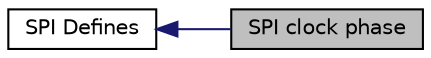 digraph "SPI clock phase"
{
  edge [fontname="Helvetica",fontsize="10",labelfontname="Helvetica",labelfontsize="10"];
  node [fontname="Helvetica",fontsize="10",shape=record];
  rankdir=LR;
  Node0 [label="SPI clock phase",height=0.2,width=0.4,color="black", fillcolor="grey75", style="filled" fontcolor="black"];
  Node1 [label="SPI Defines",height=0.2,width=0.4,color="black", fillcolor="white", style="filled",URL="$group__spi__defines.html",tooltip="Defined Constants and Types for the STM32F1xx SPI"];
  Node1->Node0 [shape=plaintext, color="midnightblue", dir="back", style="solid"];
}
